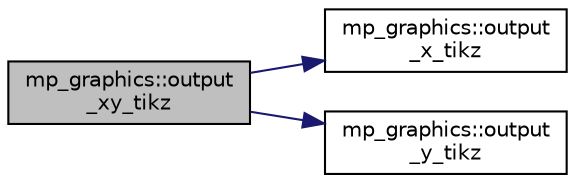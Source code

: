 digraph "mp_graphics::output_xy_tikz"
{
  edge [fontname="Helvetica",fontsize="10",labelfontname="Helvetica",labelfontsize="10"];
  node [fontname="Helvetica",fontsize="10",shape=record];
  rankdir="LR";
  Node4701 [label="mp_graphics::output\l_xy_tikz",height=0.2,width=0.4,color="black", fillcolor="grey75", style="filled", fontcolor="black"];
  Node4701 -> Node4702 [color="midnightblue",fontsize="10",style="solid",fontname="Helvetica"];
  Node4702 [label="mp_graphics::output\l_x_tikz",height=0.2,width=0.4,color="black", fillcolor="white", style="filled",URL="$da/d2c/classmp__graphics.html#a311d4fb1c32d1eb0faeee055bb8badee"];
  Node4701 -> Node4703 [color="midnightblue",fontsize="10",style="solid",fontname="Helvetica"];
  Node4703 [label="mp_graphics::output\l_y_tikz",height=0.2,width=0.4,color="black", fillcolor="white", style="filled",URL="$da/d2c/classmp__graphics.html#a0d6bddb89b4c58c82aa124dd003dda08"];
}
